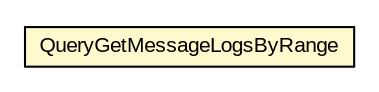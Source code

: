 #!/usr/local/bin/dot
#
# Class diagram 
# Generated by UMLGraph version R5_6-24-gf6e263 (http://www.umlgraph.org/)
#

digraph G {
	edge [fontname="arial",fontsize=10,labelfontname="arial",labelfontsize=10];
	node [fontname="arial",fontsize=10,shape=plaintext];
	nodesep=0.25;
	ranksep=0.5;
	// org.miloss.fgsms.services.das.impl.QueryGetMessageLogsByRange
	c927963 [label=<<table title="org.miloss.fgsms.services.das.impl.QueryGetMessageLogsByRange" border="0" cellborder="1" cellspacing="0" cellpadding="2" port="p" bgcolor="lemonChiffon" href="./QueryGetMessageLogsByRange.html">
		<tr><td><table border="0" cellspacing="0" cellpadding="1">
<tr><td align="center" balign="center"> QueryGetMessageLogsByRange </td></tr>
		</table></td></tr>
		</table>>, URL="./QueryGetMessageLogsByRange.html", fontname="arial", fontcolor="black", fontsize=10.0];
}

